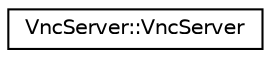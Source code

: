 digraph G
{
  edge [fontname="Helvetica",fontsize="10",labelfontname="Helvetica",labelfontsize="10"];
  node [fontname="Helvetica",fontsize="10",shape=record];
  rankdir=LR;
  Node1 [label="VncServer::VncServer",height=0.2,width=0.4,color="black", fillcolor="white", style="filled",URL="$classVncServer_1_1VncServer.html"];
}

